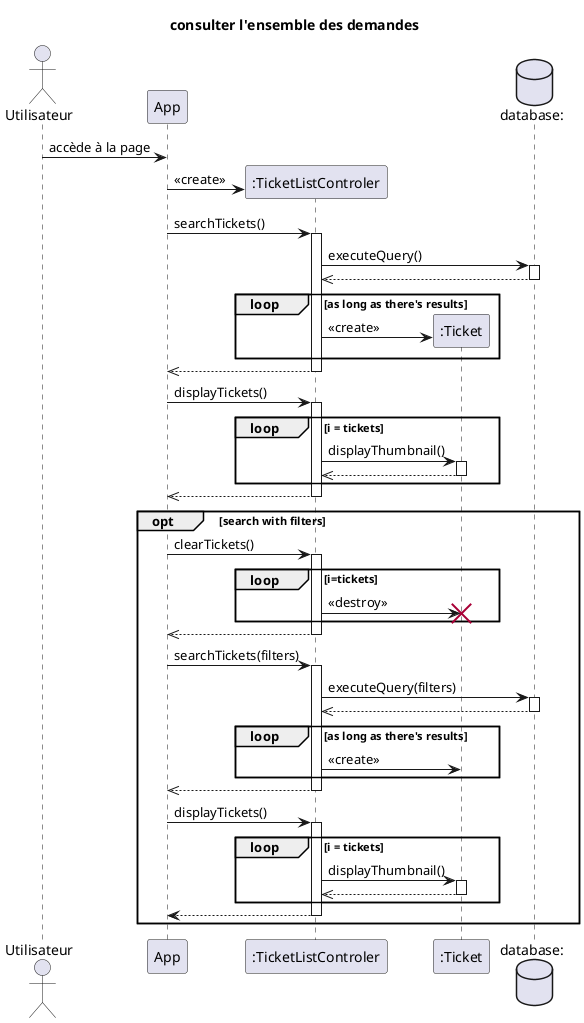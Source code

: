 @startuml consulter l'ensemble des demandes
title consulter l'ensemble des demandes

actor client as "Utilisateur" order 1 
participant app as "App" order 2 
database bdd as "database:"  order 5

client -> app :accède à la page 
create tlc as ":TicketListControler" order 3
app -> tlc : <<create>>

app -> tlc : searchTickets() 
activate tlc
tlc -> bdd : executeQuery()
activate bdd
tlc <<-- bdd
deactivate bdd

loop as long as there's results
    create ticket as ":Ticket" order 4
    tlc -> ticket : <<create>>
end
app <<-- tlc
deactivate tlc

app -> tlc : displayTickets()
activate tlc

loop i = tickets
tlc -> ticket : displayThumbnail()
activate ticket
tlc <<-- ticket: 
deactivate ticket
end


app <<-- tlc
deactivate tlc

opt search with filters
    app -> tlc: clearTickets()
    activate tlc
    loop i=tickets
        tlc -> ticket: <<destroy>>
        destroy ticket
    end
    app <<-- tlc
    deactivate tlc

    app -> tlc : searchTickets(filters) 
    activate tlc
    tlc -> bdd : executeQuery(filters)
    activate bdd
    tlc <<-- bdd
    deactivate bdd

    loop as long as there's results
        tlc -> ticket : <<create>> 
        create ticket as ":Ticket" order 4
    end
    app <<-- tlc
    deactivate tlc

    app -> tlc : displayTickets()
    activate tlc
    loop i = tickets
        tlc -> ticket : displayThumbnail()
        activate ticket
        tlc <<-- ticket: 
        deactivate ticket
    end
    
    app <-- tlc
    deactivate tlc
end


@enduml